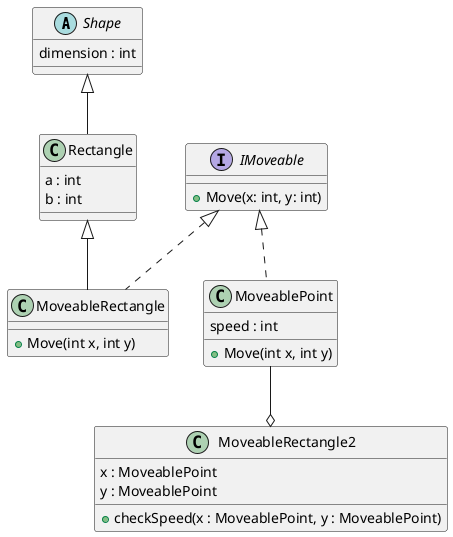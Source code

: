 @startuml

abstract class Shape
{
dimension : int
}

interface IMoveable
{
+Move(x: int, y: int)
}

class Rectangle extends Shape
{
a : int
b : int
}

class MoveablePoint implements IMoveable
{
speed : int
+Move(int x, int y)
}
class MoveableRectangle extends Rectangle implements IMoveable
{
+Move(int x, int y)
}

class MoveableRectangle2
{
x : MoveablePoint
y : MoveablePoint
+checkSpeed(x : MoveablePoint, y : MoveablePoint)
}

MoveablePoint --o MoveableRectangle2


@enduml
